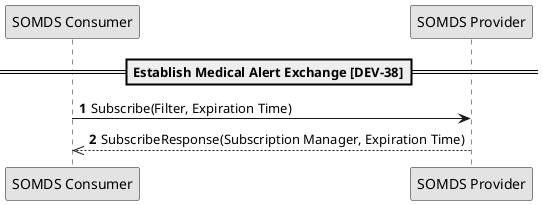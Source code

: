 @startuml

skinparam monochrome true
autonumber

!global $str_somds_consumer = "SOMDS Consumer"
!global $str_somds_provider = "SOMDS Provider"

participant "$str_somds_consumer" as consumer
participant "$str_somds_provider" as provider

==Establish Medical Alert Exchange [DEV-38]==

consumer -> provider: Subscribe(Filter, Expiration Time)
consumer <<-- provider: SubscribeResponse(Subscription Manager, Expiration Time)

@enduml